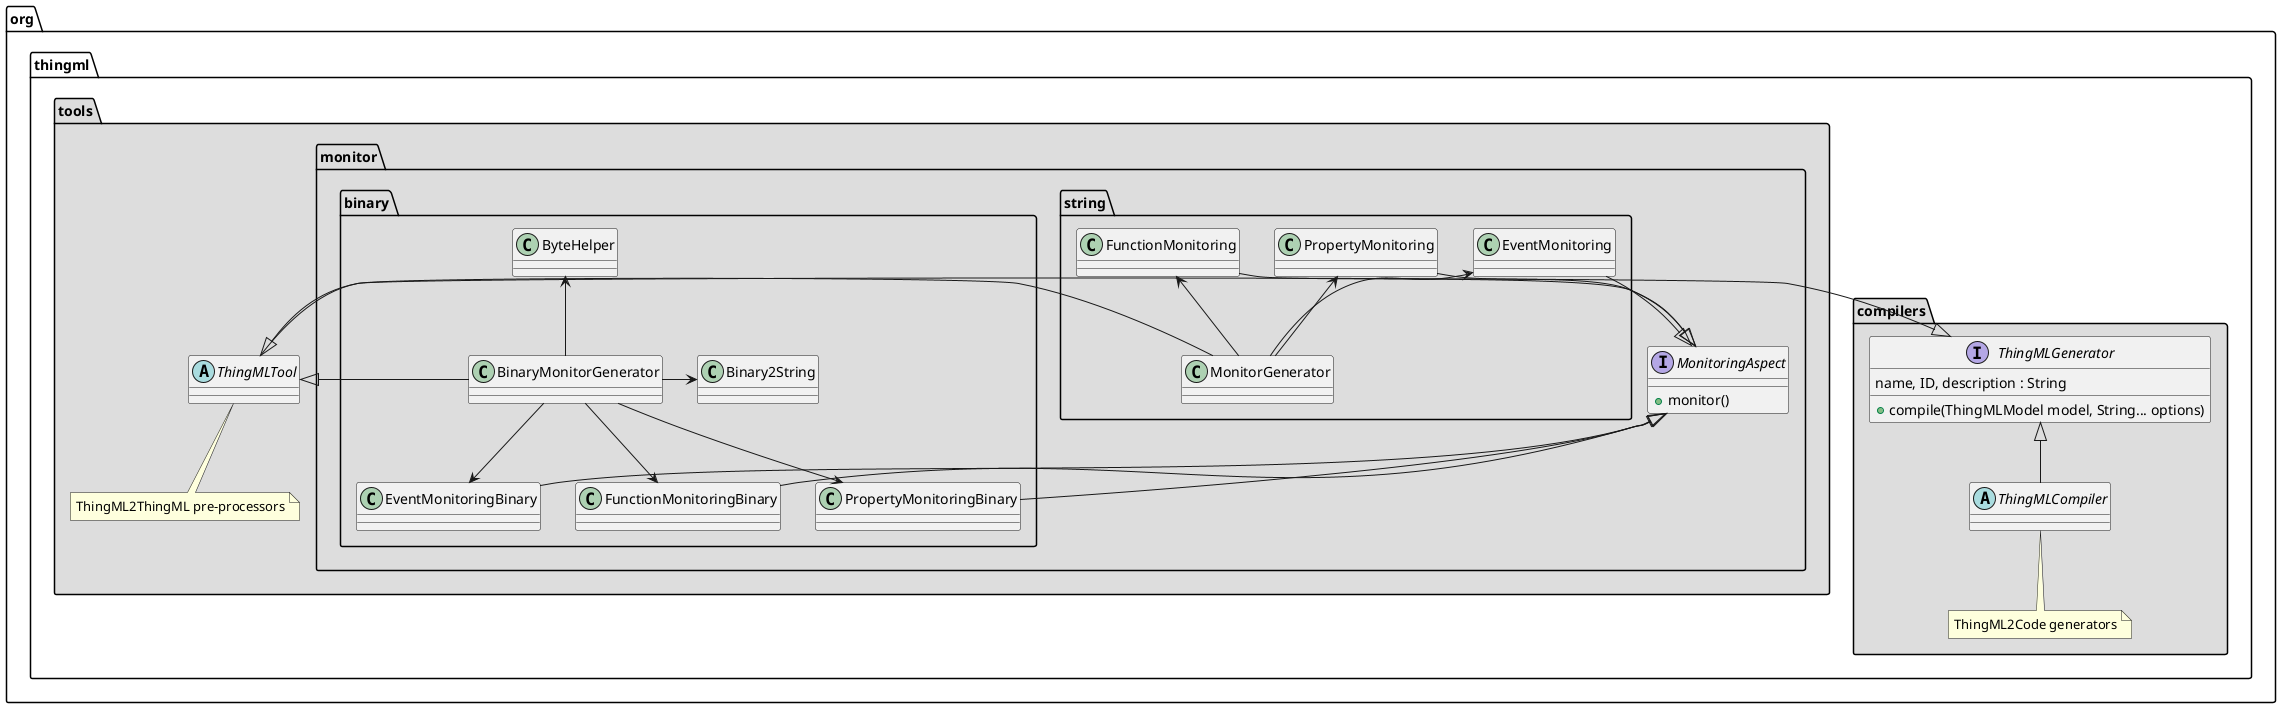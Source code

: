 @startuml

namespace org.thingml.compilers #DDDDDD {
interface ThingMLGenerator {
  name, ID, description : String
  +compile(ThingMLModel model, String... options)
}

abstract class ThingMLCompiler {
  
}

note bottom of org.thingml.compilers.ThingMLCompiler
    ThingML2Code generators
end note
}

namespace org.thingml.tools #DDDDDD {
abstract class ThingMLTool {
  
}

note bottom of org.thingml.tools.ThingMLTool
    ThingML2ThingML pre-processors
end note
}

namespace org.thingml.tools.monitor #DDDDDD {

interface MonitoringAspect {
  +monitor()
}


org.thingml.compilers.ThingMLGenerator <|-left- org.thingml.tools.ThingMLTool
org.thingml.compilers.ThingMLGenerator <|-- org.thingml.compilers.ThingMLCompiler



namespace org.thingml.tools.monitor.string #DDDDDD {

class MonitorGenerator {

}
class EventMonitoring {}
class FunctionMonitoring {}
class PropertyMonitoring {}

org.thingml.tools.ThingMLTool <|-left- MonitorGenerator

EventMonitoring <-down- MonitorGenerator
FunctionMonitoring <-down- MonitorGenerator
PropertyMonitoring <-down- MonitorGenerator

org.thingml.tools.monitor.MonitoringAspect <|-up- EventMonitoring
org.thingml.tools.monitor.MonitoringAspect <|-up- FunctionMonitoring
org.thingml.tools.monitor.MonitoringAspect <|-up- PropertyMonitoring
}


namespace org.thingml.tools.monitor.binary #DDDDDD {
class BinaryMonitorGenerator {

}

class EventMonitoringBinary {}
class FunctionMonitoringBinary {}
class PropertyMonitoringBinary {}
org.thingml.tools.ThingMLTool <|-left- BinaryMonitorGenerator
org.thingml.tools.monitor.MonitoringAspect <|-down- EventMonitoringBinary
org.thingml.tools.monitor.MonitoringAspect <|-down- FunctionMonitoringBinary
org.thingml.tools.monitor.MonitoringAspect <|-down- PropertyMonitoringBinary

EventMonitoringBinary <-up- BinaryMonitorGenerator
FunctionMonitoringBinary <-up- BinaryMonitorGenerator
PropertyMonitoringBinary <-up- BinaryMonitorGenerator

class Binary2String {}
class ByteHelper {}

Binary2String <-left- BinaryMonitorGenerator
ByteHelper <-down- BinaryMonitorGenerator
}
}

@enduml